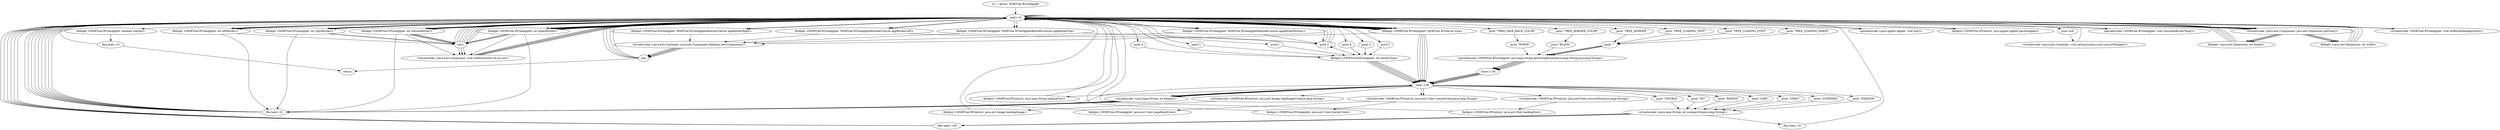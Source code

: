 digraph "" {
    "r0 := @this: MSBTree.RTreeApplet"
    "load.r r0"
    "r0 := @this: MSBTree.RTreeApplet"->"load.r r0";
    "fieldget <MSBTree.RTreeApplet: boolean started>"
    "load.r r0"->"fieldget <MSBTree.RTreeApplet: boolean started>";
    "ifeq load.r r0"
    "fieldget <MSBTree.RTreeApplet: boolean started>"->"ifeq load.r r0";
    "return"
    "ifeq load.r r0"->"return";
    "ifeq load.r r0"->"load.r r0";
    "specialinvoke <java.applet.Applet: void init()>"
    "load.r r0"->"specialinvoke <java.applet.Applet: void init()>";
    "specialinvoke <java.applet.Applet: void init()>"->"load.r r0";
    "fieldget <MSBTree.RTreeApplet: MSBTree.RTreeList tree>"
    "load.r r0"->"fieldget <MSBTree.RTreeApplet: MSBTree.RTreeList tree>";
    "fieldget <MSBTree.RTreeApplet: MSBTree.RTreeList tree>"->"load.r r0";
    "fieldput <MSBTree.RTreeList: java.applet.Applet parentApplet>"
    "load.r r0"->"fieldput <MSBTree.RTreeList: java.applet.Applet parentApplet>";
    "fieldput <MSBTree.RTreeList: java.applet.Applet parentApplet>"->"load.r r0";
    "push \"TREE_PAGE_BACK_COLOR\""
    "load.r r0"->"push \"TREE_PAGE_BACK_COLOR\"";
    "push \"WHITE\""
    "push \"TREE_PAGE_BACK_COLOR\""->"push \"WHITE\"";
    "specialinvoke <MSBTree.RTreeApplet: java.lang.String getStringParam(java.lang.String,java.lang.String)>"
    "push \"WHITE\""->"specialinvoke <MSBTree.RTreeApplet: java.lang.String getStringParam(java.lang.String,java.lang.String)>";
    "store.r r36"
    "specialinvoke <MSBTree.RTreeApplet: java.lang.String getStringParam(java.lang.String,java.lang.String)>"->"store.r r36";
    "load.r r36"
    "store.r r36"->"load.r r36";
    "virtualinvoke <java.lang.String: int length()>"
    "load.r r36"->"virtualinvoke <java.lang.String: int length()>";
    "ifle load.r r0"
    "virtualinvoke <java.lang.String: int length()>"->"ifle load.r r0";
    "ifle load.r r0"->"load.r r0";
    "load.r r0"->"load.r r0";
    "load.r r0"->"fieldget <MSBTree.RTreeApplet: MSBTree.RTreeList tree>";
    "fieldget <MSBTree.RTreeApplet: MSBTree.RTreeList tree>"->"load.r r36";
    "virtualinvoke <MSBTree.RTreeList: java.awt.Color convertColor(java.lang.String)>"
    "load.r r36"->"virtualinvoke <MSBTree.RTreeList: java.awt.Color convertColor(java.lang.String)>";
    "fieldput <MSBTree.RTreeApplet: java.awt.Color pageBackColor>"
    "virtualinvoke <MSBTree.RTreeList: java.awt.Color convertColor(java.lang.String)>"->"fieldput <MSBTree.RTreeApplet: java.awt.Color pageBackColor>";
    "fieldput <MSBTree.RTreeApplet: java.awt.Color pageBackColor>"->"load.r r0";
    "push \"TREE_BORDER_COLOR\""
    "load.r r0"->"push \"TREE_BORDER_COLOR\"";
    "push \"BLACK\""
    "push \"TREE_BORDER_COLOR\""->"push \"BLACK\"";
    "push \"BLACK\""->"specialinvoke <MSBTree.RTreeApplet: java.lang.String getStringParam(java.lang.String,java.lang.String)>";
    "specialinvoke <MSBTree.RTreeApplet: java.lang.String getStringParam(java.lang.String,java.lang.String)>"->"store.r r36";
    "store.r r36"->"load.r r36";
    "load.r r36"->"virtualinvoke <java.lang.String: int length()>";
    "virtualinvoke <java.lang.String: int length()>"->"ifle load.r r0";
    "ifle load.r r0"->"load.r r0";
    "load.r r0"->"load.r r0";
    "load.r r0"->"fieldget <MSBTree.RTreeApplet: MSBTree.RTreeList tree>";
    "fieldget <MSBTree.RTreeApplet: MSBTree.RTreeList tree>"->"load.r r36";
    "load.r r36"->"virtualinvoke <MSBTree.RTreeList: java.awt.Color convertColor(java.lang.String)>";
    "fieldput <MSBTree.RTreeApplet: java.awt.Color borderColor>"
    "virtualinvoke <MSBTree.RTreeList: java.awt.Color convertColor(java.lang.String)>"->"fieldput <MSBTree.RTreeApplet: java.awt.Color borderColor>";
    "fieldput <MSBTree.RTreeApplet: java.awt.Color borderColor>"->"load.r r0";
    "push \"TREE_LOADING_TEXT\""
    "load.r r0"->"push \"TREE_LOADING_TEXT\"";
    "push \"\""
    "push \"TREE_LOADING_TEXT\""->"push \"\"";
    "push \"\""->"specialinvoke <MSBTree.RTreeApplet: java.lang.String getStringParam(java.lang.String,java.lang.String)>";
    "specialinvoke <MSBTree.RTreeApplet: java.lang.String getStringParam(java.lang.String,java.lang.String)>"->"store.r r36";
    "store.r r36"->"load.r r36";
    "load.r r36"->"virtualinvoke <java.lang.String: int length()>";
    "virtualinvoke <java.lang.String: int length()>"->"ifle load.r r0";
    "ifle load.r r0"->"load.r r0";
    "load.r r0"->"fieldget <MSBTree.RTreeApplet: MSBTree.RTreeList tree>";
    "fieldget <MSBTree.RTreeApplet: MSBTree.RTreeList tree>"->"load.r r36";
    "fieldput <MSBTree.RTreeList: java.lang.String loadingText>"
    "load.r r36"->"fieldput <MSBTree.RTreeList: java.lang.String loadingText>";
    "fieldput <MSBTree.RTreeList: java.lang.String loadingText>"->"load.r r0";
    "push \"TREE_LOADING_FONT\""
    "load.r r0"->"push \"TREE_LOADING_FONT\"";
    "push \"TREE_LOADING_FONT\""->"push \"\"";
    "push \"\""->"specialinvoke <MSBTree.RTreeApplet: java.lang.String getStringParam(java.lang.String,java.lang.String)>";
    "specialinvoke <MSBTree.RTreeApplet: java.lang.String getStringParam(java.lang.String,java.lang.String)>"->"store.r r36";
    "store.r r36"->"load.r r36";
    "load.r r36"->"virtualinvoke <java.lang.String: int length()>";
    "virtualinvoke <java.lang.String: int length()>"->"ifle load.r r0";
    "ifle load.r r0"->"load.r r0";
    "load.r r0"->"fieldget <MSBTree.RTreeApplet: MSBTree.RTreeList tree>";
    "fieldget <MSBTree.RTreeApplet: MSBTree.RTreeList tree>"->"load.r r0";
    "load.r r0"->"fieldget <MSBTree.RTreeApplet: MSBTree.RTreeList tree>";
    "fieldget <MSBTree.RTreeApplet: MSBTree.RTreeList tree>"->"load.r r36";
    "virtualinvoke <MSBTree.RTreeList: java.awt.Font convertFont(java.lang.String)>"
    "load.r r36"->"virtualinvoke <MSBTree.RTreeList: java.awt.Font convertFont(java.lang.String)>";
    "fieldput <MSBTree.RTreeList: java.awt.Font loadingFont>"
    "virtualinvoke <MSBTree.RTreeList: java.awt.Font convertFont(java.lang.String)>"->"fieldput <MSBTree.RTreeList: java.awt.Font loadingFont>";
    "fieldput <MSBTree.RTreeList: java.awt.Font loadingFont>"->"load.r r0";
    "push \"TREE_LOADING_IMAGE\""
    "load.r r0"->"push \"TREE_LOADING_IMAGE\"";
    "push \"TREE_LOADING_IMAGE\""->"push \"\"";
    "push \"\""->"specialinvoke <MSBTree.RTreeApplet: java.lang.String getStringParam(java.lang.String,java.lang.String)>";
    "specialinvoke <MSBTree.RTreeApplet: java.lang.String getStringParam(java.lang.String,java.lang.String)>"->"store.r r36";
    "store.r r36"->"load.r r36";
    "load.r r36"->"virtualinvoke <java.lang.String: int length()>";
    "virtualinvoke <java.lang.String: int length()>"->"ifle load.r r0";
    "ifle load.r r0"->"load.r r0";
    "load.r r0"->"fieldget <MSBTree.RTreeApplet: MSBTree.RTreeList tree>";
    "fieldget <MSBTree.RTreeApplet: MSBTree.RTreeList tree>"->"load.r r0";
    "load.r r0"->"fieldget <MSBTree.RTreeApplet: MSBTree.RTreeList tree>";
    "fieldget <MSBTree.RTreeApplet: MSBTree.RTreeList tree>"->"load.r r36";
    "virtualinvoke <MSBTree.RTreeList: java.awt.Image loadImageUrl(java.lang.String)>"
    "load.r r36"->"virtualinvoke <MSBTree.RTreeList: java.awt.Image loadImageUrl(java.lang.String)>";
    "fieldput <MSBTree.RTreeList: java.awt.Image loadingImage>"
    "virtualinvoke <MSBTree.RTreeList: java.awt.Image loadImageUrl(java.lang.String)>"->"fieldput <MSBTree.RTreeList: java.awt.Image loadingImage>";
    "fieldput <MSBTree.RTreeList: java.awt.Image loadingImage>"->"load.r r0";
    "push \"TREE_BORDER\""
    "load.r r0"->"push \"TREE_BORDER\"";
    "push \"TREE_BORDER\""->"push \"\"";
    "push \"\""->"specialinvoke <MSBTree.RTreeApplet: java.lang.String getStringParam(java.lang.String,java.lang.String)>";
    "specialinvoke <MSBTree.RTreeApplet: java.lang.String getStringParam(java.lang.String,java.lang.String)>"->"store.r r36";
    "store.r r36"->"load.r r36";
    "load.r r36"->"virtualinvoke <java.lang.String: int length()>";
    "virtualinvoke <java.lang.String: int length()>"->"ifle load.r r0";
    "ifle load.r r0"->"load.r r36";
    "push \"NO\""
    "load.r r36"->"push \"NO\"";
    "virtualinvoke <java.lang.String: int compareTo(java.lang.String)>"
    "push \"NO\""->"virtualinvoke <java.lang.String: int compareTo(java.lang.String)>";
    "ifne load.r r36"
    "virtualinvoke <java.lang.String: int compareTo(java.lang.String)>"->"ifne load.r r36";
    "ifne load.r r36"->"load.r r0";
    "push 0"
    "load.r r0"->"push 0";
    "fieldput <MSBTree.RTreeApplet: int borderType>"
    "push 0"->"fieldput <MSBTree.RTreeApplet: int borderType>";
    "fieldput <MSBTree.RTreeApplet: int borderType>"->"load.r r36";
    "push \"RAISED\""
    "load.r r36"->"push \"RAISED\"";
    "push \"RAISED\""->"virtualinvoke <java.lang.String: int compareTo(java.lang.String)>";
    "virtualinvoke <java.lang.String: int compareTo(java.lang.String)>"->"ifne load.r r36";
    "ifne load.r r36"->"load.r r0";
    "push 2"
    "load.r r0"->"push 2";
    "push 2"->"fieldput <MSBTree.RTreeApplet: int borderType>";
    "fieldput <MSBTree.RTreeApplet: int borderType>"->"load.r r36";
    "push \"LINE\""
    "load.r r36"->"push \"LINE\"";
    "push \"LINE\""->"virtualinvoke <java.lang.String: int compareTo(java.lang.String)>";
    "virtualinvoke <java.lang.String: int compareTo(java.lang.String)>"->"ifne load.r r36";
    "ifne load.r r36"->"load.r r0";
    "push 1"
    "load.r r0"->"push 1";
    "push 1"->"fieldput <MSBTree.RTreeApplet: int borderType>";
    "fieldput <MSBTree.RTreeApplet: int borderType>"->"load.r r36";
    "push \"LINE2\""
    "load.r r36"->"push \"LINE2\"";
    "push \"LINE2\""->"virtualinvoke <java.lang.String: int compareTo(java.lang.String)>";
    "virtualinvoke <java.lang.String: int compareTo(java.lang.String)>"->"ifne load.r r36";
    "ifne load.r r36"->"load.r r0";
    "push 6"
    "load.r r0"->"push 6";
    "push 6"->"fieldput <MSBTree.RTreeApplet: int borderType>";
    "fieldput <MSBTree.RTreeApplet: int borderType>"->"load.r r36";
    "push \"LOWERED\""
    "load.r r36"->"push \"LOWERED\"";
    "push \"LOWERED\""->"virtualinvoke <java.lang.String: int compareTo(java.lang.String)>";
    "virtualinvoke <java.lang.String: int compareTo(java.lang.String)>"->"ifne load.r r36";
    "ifne load.r r36"->"load.r r0";
    "push 3"
    "load.r r0"->"push 3";
    "push 3"->"fieldput <MSBTree.RTreeApplet: int borderType>";
    "fieldput <MSBTree.RTreeApplet: int borderType>"->"load.r r36";
    "push \"SHADOW\""
    "load.r r36"->"push \"SHADOW\"";
    "push \"SHADOW\""->"virtualinvoke <java.lang.String: int compareTo(java.lang.String)>";
    "virtualinvoke <java.lang.String: int compareTo(java.lang.String)>"->"ifne load.r r36";
    "ifne load.r r36"->"load.r r0";
    "push 5"
    "load.r r0"->"push 5";
    "push 5"->"fieldput <MSBTree.RTreeApplet: int borderType>";
    "fieldput <MSBTree.RTreeApplet: int borderType>"->"load.r r36";
    "push \"DOUBLE\""
    "load.r r36"->"push \"DOUBLE\"";
    "push \"DOUBLE\""->"virtualinvoke <java.lang.String: int compareTo(java.lang.String)>";
    "ifne load.r r0"
    "virtualinvoke <java.lang.String: int compareTo(java.lang.String)>"->"ifne load.r r0";
    "ifne load.r r0"->"load.r r0";
    "push 4"
    "load.r r0"->"push 4";
    "push 4"->"fieldput <MSBTree.RTreeApplet: int borderType>";
    "fieldput <MSBTree.RTreeApplet: int borderType>"->"load.r r0";
    "push null"
    "load.r r0"->"push null";
    "virtualinvoke <java.awt.Container: void setLayout(java.awt.LayoutManager)>"
    "push null"->"virtualinvoke <java.awt.Container: void setLayout(java.awt.LayoutManager)>";
    "virtualinvoke <java.awt.Container: void setLayout(java.awt.LayoutManager)>"->"load.r r0";
    "specialinvoke <MSBTree.RTreeApplet: void calculateBorderSize()>"
    "load.r r0"->"specialinvoke <MSBTree.RTreeApplet: void calculateBorderSize()>";
    "specialinvoke <MSBTree.RTreeApplet: void calculateBorderSize()>"->"load.r r0";
    "fieldget <MSBTree.RTreeApplet: int leftBorder>"
    "load.r r0"->"fieldget <MSBTree.RTreeApplet: int leftBorder>";
    "fieldget <MSBTree.RTreeApplet: int leftBorder>"->"ifle load.r r0";
    "ifle load.r r0"->"load.r r0";
    "fieldget <MSBTree.RTreeApplet: MSBTree.RTreeApplet$borderCanvas appBorderLeft>"
    "load.r r0"->"fieldget <MSBTree.RTreeApplet: MSBTree.RTreeApplet$borderCanvas appBorderLeft>";
    "fieldget <MSBTree.RTreeApplet: MSBTree.RTreeApplet$borderCanvas appBorderLeft>"->"push 0";
    "push 0"->"load.r r0";
    "fieldget <MSBTree.RTreeApplet: int upperBorder>"
    "load.r r0"->"fieldget <MSBTree.RTreeApplet: int upperBorder>";
    "fieldget <MSBTree.RTreeApplet: int upperBorder>"->"load.r r0";
    "load.r r0"->"fieldget <MSBTree.RTreeApplet: int leftBorder>";
    "fieldget <MSBTree.RTreeApplet: int leftBorder>"->"load.r r0";
    "virtualinvoke <java.awt.Component: java.awt.Dimension getSize()>"
    "load.r r0"->"virtualinvoke <java.awt.Component: java.awt.Dimension getSize()>";
    "fieldget <java.awt.Dimension: int height>"
    "virtualinvoke <java.awt.Component: java.awt.Dimension getSize()>"->"fieldget <java.awt.Dimension: int height>";
    "fieldget <java.awt.Dimension: int height>"->"load.r r0";
    "fieldget <MSBTree.RTreeApplet: int bottomBorder>"
    "load.r r0"->"fieldget <MSBTree.RTreeApplet: int bottomBorder>";
    "sub.i"
    "fieldget <MSBTree.RTreeApplet: int bottomBorder>"->"sub.i";
    "sub.i"->"load.r r0";
    "load.r r0"->"fieldget <MSBTree.RTreeApplet: int upperBorder>";
    "fieldget <MSBTree.RTreeApplet: int upperBorder>"->"sub.i";
    "virtualinvoke <java.awt.Component: void setBounds(int,int,int,int)>"
    "sub.i"->"virtualinvoke <java.awt.Component: void setBounds(int,int,int,int)>";
    "virtualinvoke <java.awt.Component: void setBounds(int,int,int,int)>"->"load.r r0";
    "load.r r0"->"load.r r0";
    "load.r r0"->"fieldget <MSBTree.RTreeApplet: MSBTree.RTreeApplet$borderCanvas appBorderLeft>";
    "virtualinvoke <java.awt.Container: java.awt.Component add(java.awt.Component)>"
    "fieldget <MSBTree.RTreeApplet: MSBTree.RTreeApplet$borderCanvas appBorderLeft>"->"virtualinvoke <java.awt.Container: java.awt.Component add(java.awt.Component)>";
    "pop"
    "virtualinvoke <java.awt.Container: java.awt.Component add(java.awt.Component)>"->"pop";
    "pop"->"load.r r0";
    "fieldget <MSBTree.RTreeApplet: int rightBorder>"
    "load.r r0"->"fieldget <MSBTree.RTreeApplet: int rightBorder>";
    "fieldget <MSBTree.RTreeApplet: int rightBorder>"->"ifle load.r r0";
    "ifle load.r r0"->"load.r r0";
    "fieldget <MSBTree.RTreeApplet: MSBTree.RTreeApplet$borderCanvas appBorderRight>"
    "load.r r0"->"fieldget <MSBTree.RTreeApplet: MSBTree.RTreeApplet$borderCanvas appBorderRight>";
    "fieldget <MSBTree.RTreeApplet: MSBTree.RTreeApplet$borderCanvas appBorderRight>"->"load.r r0";
    "load.r r0"->"virtualinvoke <java.awt.Component: java.awt.Dimension getSize()>";
    "fieldget <java.awt.Dimension: int width>"
    "virtualinvoke <java.awt.Component: java.awt.Dimension getSize()>"->"fieldget <java.awt.Dimension: int width>";
    "fieldget <java.awt.Dimension: int width>"->"load.r r0";
    "load.r r0"->"fieldget <MSBTree.RTreeApplet: int rightBorder>";
    "fieldget <MSBTree.RTreeApplet: int rightBorder>"->"sub.i";
    "sub.i"->"load.r r0";
    "load.r r0"->"fieldget <MSBTree.RTreeApplet: int upperBorder>";
    "fieldget <MSBTree.RTreeApplet: int upperBorder>"->"load.r r0";
    "load.r r0"->"fieldget <MSBTree.RTreeApplet: int rightBorder>";
    "fieldget <MSBTree.RTreeApplet: int rightBorder>"->"load.r r0";
    "load.r r0"->"virtualinvoke <java.awt.Component: java.awt.Dimension getSize()>";
    "virtualinvoke <java.awt.Component: java.awt.Dimension getSize()>"->"fieldget <java.awt.Dimension: int height>";
    "fieldget <java.awt.Dimension: int height>"->"load.r r0";
    "load.r r0"->"fieldget <MSBTree.RTreeApplet: int bottomBorder>";
    "fieldget <MSBTree.RTreeApplet: int bottomBorder>"->"sub.i";
    "sub.i"->"load.r r0";
    "load.r r0"->"fieldget <MSBTree.RTreeApplet: int upperBorder>";
    "fieldget <MSBTree.RTreeApplet: int upperBorder>"->"sub.i";
    "sub.i"->"virtualinvoke <java.awt.Component: void setBounds(int,int,int,int)>";
    "virtualinvoke <java.awt.Component: void setBounds(int,int,int,int)>"->"load.r r0";
    "load.r r0"->"load.r r0";
    "load.r r0"->"fieldget <MSBTree.RTreeApplet: MSBTree.RTreeApplet$borderCanvas appBorderRight>";
    "fieldget <MSBTree.RTreeApplet: MSBTree.RTreeApplet$borderCanvas appBorderRight>"->"virtualinvoke <java.awt.Container: java.awt.Component add(java.awt.Component)>";
    "virtualinvoke <java.awt.Container: java.awt.Component add(java.awt.Component)>"->"pop";
    "pop"->"load.r r0";
    "load.r r0"->"fieldget <MSBTree.RTreeApplet: int upperBorder>";
    "fieldget <MSBTree.RTreeApplet: int upperBorder>"->"ifle load.r r0";
    "ifle load.r r0"->"load.r r0";
    "fieldget <MSBTree.RTreeApplet: MSBTree.RTreeApplet$borderCanvas appBorderTop>"
    "load.r r0"->"fieldget <MSBTree.RTreeApplet: MSBTree.RTreeApplet$borderCanvas appBorderTop>";
    "fieldget <MSBTree.RTreeApplet: MSBTree.RTreeApplet$borderCanvas appBorderTop>"->"push 0";
    "push 0"->"push 0";
    "push 0"->"load.r r0";
    "load.r r0"->"virtualinvoke <java.awt.Component: java.awt.Dimension getSize()>";
    "virtualinvoke <java.awt.Component: java.awt.Dimension getSize()>"->"fieldget <java.awt.Dimension: int width>";
    "fieldget <java.awt.Dimension: int width>"->"load.r r0";
    "load.r r0"->"fieldget <MSBTree.RTreeApplet: int upperBorder>";
    "fieldget <MSBTree.RTreeApplet: int upperBorder>"->"virtualinvoke <java.awt.Component: void setBounds(int,int,int,int)>";
    "virtualinvoke <java.awt.Component: void setBounds(int,int,int,int)>"->"load.r r0";
    "load.r r0"->"load.r r0";
    "load.r r0"->"fieldget <MSBTree.RTreeApplet: MSBTree.RTreeApplet$borderCanvas appBorderTop>";
    "fieldget <MSBTree.RTreeApplet: MSBTree.RTreeApplet$borderCanvas appBorderTop>"->"virtualinvoke <java.awt.Container: java.awt.Component add(java.awt.Component)>";
    "virtualinvoke <java.awt.Container: java.awt.Component add(java.awt.Component)>"->"pop";
    "pop"->"load.r r0";
    "load.r r0"->"fieldget <MSBTree.RTreeApplet: int bottomBorder>";
    "fieldget <MSBTree.RTreeApplet: int bottomBorder>"->"ifle load.r r0";
    "ifle load.r r0"->"load.r r0";
    "fieldget <MSBTree.RTreeApplet: MSBTree.RTreeApplet$borderCanvas appBorderBottom>"
    "load.r r0"->"fieldget <MSBTree.RTreeApplet: MSBTree.RTreeApplet$borderCanvas appBorderBottom>";
    "fieldget <MSBTree.RTreeApplet: MSBTree.RTreeApplet$borderCanvas appBorderBottom>"->"push 0";
    "push 0"->"load.r r0";
    "load.r r0"->"virtualinvoke <java.awt.Component: java.awt.Dimension getSize()>";
    "virtualinvoke <java.awt.Component: java.awt.Dimension getSize()>"->"fieldget <java.awt.Dimension: int height>";
    "fieldget <java.awt.Dimension: int height>"->"load.r r0";
    "load.r r0"->"fieldget <MSBTree.RTreeApplet: int bottomBorder>";
    "fieldget <MSBTree.RTreeApplet: int bottomBorder>"->"sub.i";
    "sub.i"->"load.r r0";
    "load.r r0"->"virtualinvoke <java.awt.Component: java.awt.Dimension getSize()>";
    "virtualinvoke <java.awt.Component: java.awt.Dimension getSize()>"->"fieldget <java.awt.Dimension: int width>";
    "fieldget <java.awt.Dimension: int width>"->"load.r r0";
    "load.r r0"->"fieldget <MSBTree.RTreeApplet: int bottomBorder>";
    "fieldget <MSBTree.RTreeApplet: int bottomBorder>"->"virtualinvoke <java.awt.Component: void setBounds(int,int,int,int)>";
    "virtualinvoke <java.awt.Component: void setBounds(int,int,int,int)>"->"load.r r0";
    "load.r r0"->"load.r r0";
    "load.r r0"->"fieldget <MSBTree.RTreeApplet: MSBTree.RTreeApplet$borderCanvas appBorderBottom>";
    "fieldget <MSBTree.RTreeApplet: MSBTree.RTreeApplet$borderCanvas appBorderBottom>"->"virtualinvoke <java.awt.Container: java.awt.Component add(java.awt.Component)>";
    "virtualinvoke <java.awt.Container: java.awt.Component add(java.awt.Component)>"->"pop";
    "pop"->"load.r r0";
    "virtualinvoke <MSBTree.RTreeApplet: void setBorderBackground()>"
    "load.r r0"->"virtualinvoke <MSBTree.RTreeApplet: void setBorderBackground()>";
    "virtualinvoke <MSBTree.RTreeApplet: void setBorderBackground()>"->"load.r r0";
    "load.r r0"->"fieldget <MSBTree.RTreeApplet: MSBTree.RTreeList tree>";
    "fieldget <MSBTree.RTreeApplet: MSBTree.RTreeList tree>"->"load.r r0";
    "load.r r0"->"fieldget <MSBTree.RTreeApplet: int leftBorder>";
    "fieldget <MSBTree.RTreeApplet: int leftBorder>"->"load.r r0";
    "load.r r0"->"fieldget <MSBTree.RTreeApplet: int upperBorder>";
    "fieldget <MSBTree.RTreeApplet: int upperBorder>"->"load.r r0";
    "load.r r0"->"virtualinvoke <java.awt.Component: java.awt.Dimension getSize()>";
    "virtualinvoke <java.awt.Component: java.awt.Dimension getSize()>"->"fieldget <java.awt.Dimension: int width>";
    "fieldget <java.awt.Dimension: int width>"->"load.r r0";
    "load.r r0"->"fieldget <MSBTree.RTreeApplet: int rightBorder>";
    "fieldget <MSBTree.RTreeApplet: int rightBorder>"->"sub.i";
    "sub.i"->"load.r r0";
    "load.r r0"->"fieldget <MSBTree.RTreeApplet: int leftBorder>";
    "fieldget <MSBTree.RTreeApplet: int leftBorder>"->"sub.i";
    "sub.i"->"load.r r0";
    "load.r r0"->"virtualinvoke <java.awt.Component: java.awt.Dimension getSize()>";
    "virtualinvoke <java.awt.Component: java.awt.Dimension getSize()>"->"fieldget <java.awt.Dimension: int height>";
    "fieldget <java.awt.Dimension: int height>"->"load.r r0";
    "load.r r0"->"fieldget <MSBTree.RTreeApplet: int upperBorder>";
    "fieldget <MSBTree.RTreeApplet: int upperBorder>"->"sub.i";
    "sub.i"->"load.r r0";
    "load.r r0"->"fieldget <MSBTree.RTreeApplet: int bottomBorder>";
    "fieldget <MSBTree.RTreeApplet: int bottomBorder>"->"sub.i";
    "sub.i"->"virtualinvoke <java.awt.Component: void setBounds(int,int,int,int)>";
    "virtualinvoke <java.awt.Component: void setBounds(int,int,int,int)>"->"load.r r0";
    "load.r r0"->"load.r r0";
    "load.r r0"->"fieldget <MSBTree.RTreeApplet: MSBTree.RTreeList tree>";
    "fieldget <MSBTree.RTreeApplet: MSBTree.RTreeList tree>"->"virtualinvoke <java.awt.Container: java.awt.Component add(java.awt.Component)>";
    "virtualinvoke <java.awt.Container: java.awt.Component add(java.awt.Component)>"->"pop";
    "pop"->"return";
}

